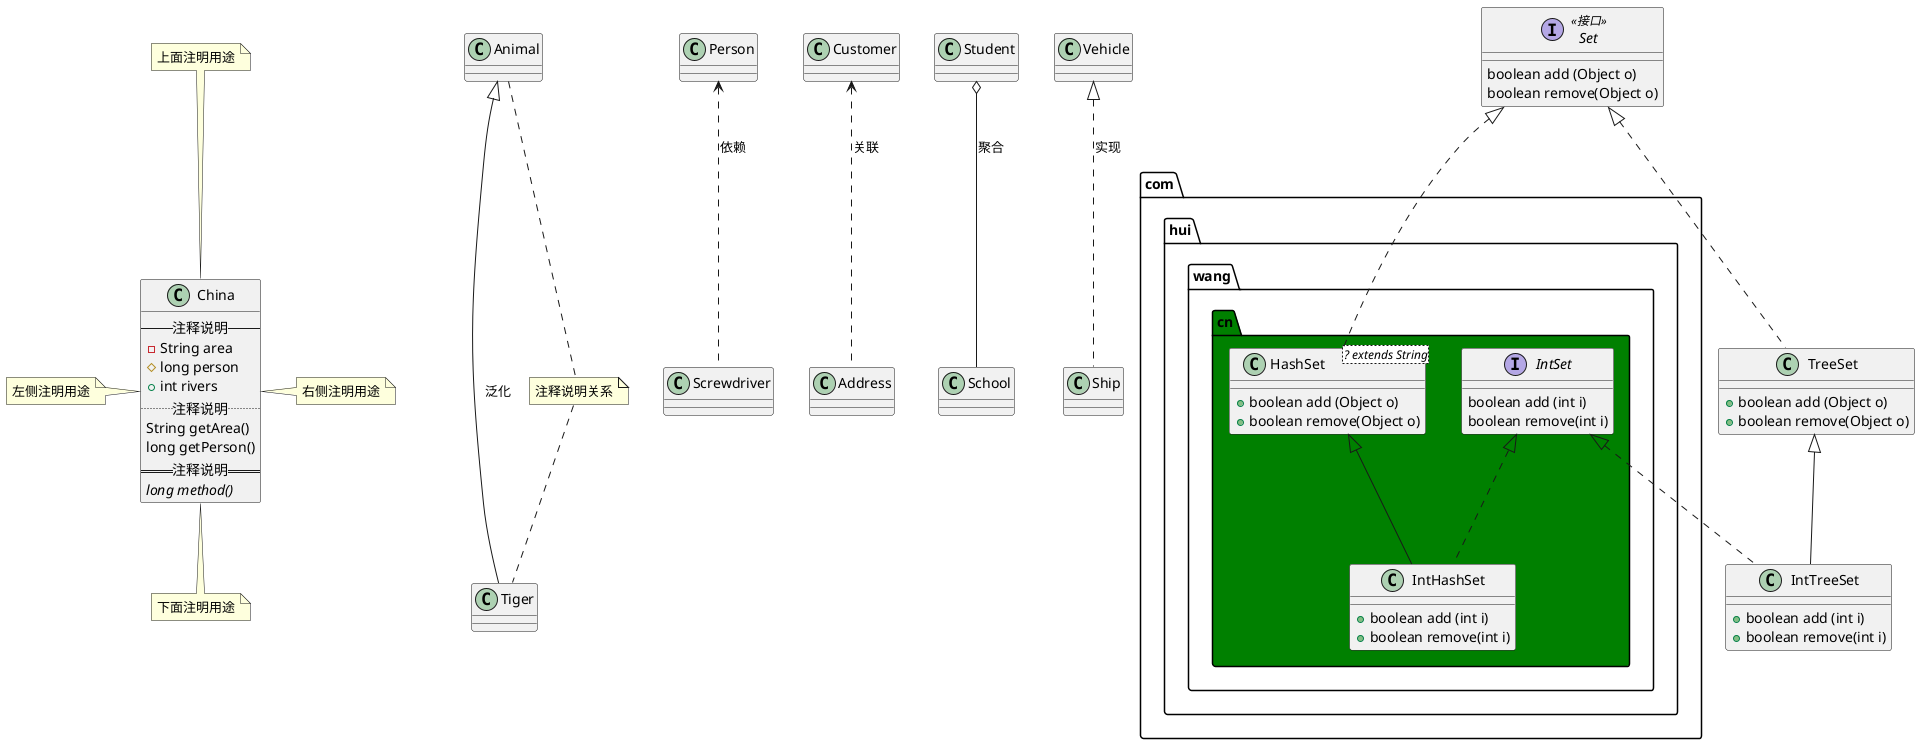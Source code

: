 @startuml
' 1.
		'泛化关系图
		Class Animal
		Class Tiger
		Animal <|-- Tiger:泛化

		'依赖关系图
		Class Screwdriver
		Class Person
		Person <.. Screwdriver:依赖

		'关联关系图
		Class Customer
		Class Address
		Customer <.. Address:关联

		'聚合关系图
		Class Student
		Class School
		Student o-- School:聚合

		'实现关系图
		Class Vehicle
		Class Ship
		Vehicle <|.. Ship:实现

' 2.
		'简单的类
		Class China {
			-- 注释说明 --
		'	-表示private 权限
			-String area
		'	#表示protected权限
			#long person
		'	+表示public权限
			+int rivers
			.. 注释说明 ..
			String getArea()
			long getPerson()
			== 注释说明 ==
		'	表示抽象方法，斜体显示
			{abstract}long method()
		}
		note left:左侧注明用途
		note right of China:右侧注明用途
		note top of China:上面注明用途
		note bottom of China:下面注明用途

		note "注释说明关系" as NOTE
		Animal .. NOTE
		NOTE .. Tiger

' 3.
		interface Set<<接口>>  {
			boolean add (Object o)
			boolean remove(Object o)
		}

		package "com.hui.wang.cn" #green{
        	class HashSet<? extends String>{
        		+boolean add (Object o)
        		+boolean remove(Object o)
        	}
        	interface IntSet{
        		boolean add (int i)
        		boolean remove(int i)
        	}
        	class IntHashSet{
        		+boolean add (int i)
        		+boolean remove(int i)
        	}

        	Set <|.. HashSet
            HashSet <|-- IntHashSet
            IntSet <|.. IntHashSet
		}
		class TreeSet{
        		+boolean add (Object o)
                +boolean remove(Object o)
        }
        class IntTreeSet{
         	+boolean add (int i)
        	+boolean remove(int i)
        }

        IntSet <|.. IntTreeSet
        TreeSet <|-- IntTreeSet
        Set <|.. TreeSet
@enduml